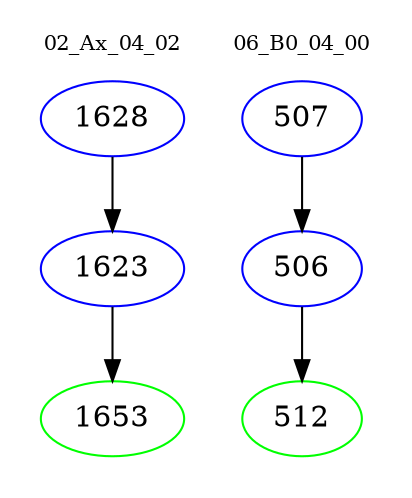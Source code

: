 digraph{
subgraph cluster_0 {
color = white
label = "02_Ax_04_02";
fontsize=10;
T0_1628 [label="1628", color="blue"]
T0_1628 -> T0_1623 [color="black"]
T0_1623 [label="1623", color="blue"]
T0_1623 -> T0_1653 [color="black"]
T0_1653 [label="1653", color="green"]
}
subgraph cluster_1 {
color = white
label = "06_B0_04_00";
fontsize=10;
T1_507 [label="507", color="blue"]
T1_507 -> T1_506 [color="black"]
T1_506 [label="506", color="blue"]
T1_506 -> T1_512 [color="black"]
T1_512 [label="512", color="green"]
}
}
